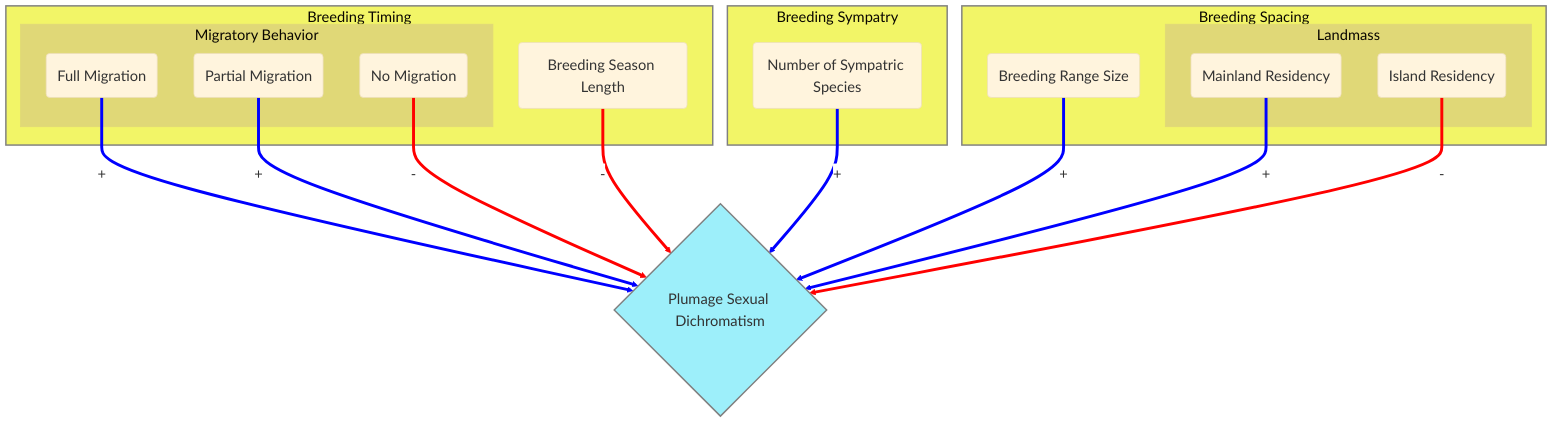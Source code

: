 %%{init: {'theme':'base', 'themeVariables':{'fontSize': '20px', 'textColor': 'black', 'fontFamily':'lato', 'edgeLabelBackground':'white'}}}%%

graph TD
    subgraph BTI["Breeding Timing"]
        subgraph MB["Migratory Behavior"]
            A1(Full Migration)
            A2(Partial Migration)
            A3(No Migration)
        end
        A4(Breeding Season Length)
    end

    subgraph BSY["Breeding Sympatry"]
        B1(Number of Sympatric Species)
    end

    subgraph BSP["Breeding Spacing"]
        C1(Breeding Range Size)
        subgraph LM["Landmass"]
            C2(Mainland Residency)
            C3(Island Residency)
        end
    end

    PSD{Plumage Sexual Dichromatism}
        A1--"+"-->PSD
        A2--"+"-->PSD
        A3--"-"-->PSD
        A4--"-"-->PSD
        B1--"+"-->PSD
        C1--"+"-->PSD
        C2--"+"-->PSD
        C3--"-"-->PSD

style MB fill:#e0d877, stroke:#e0d877;
style LM fill:#e0d877, stroke:#e0d877;
style BTI fill:#f2f567,stroke:gray,stroke-width:2px;
style BSY fill:#f2f567,stroke:gray,stroke-width:2px;
style BSP fill:#f2f567,stroke:gray,stroke-width:2px;
style PSD fill:#9deffa,stroke:gray,stroke-width:2px;

linkStyle 0 stroke-width:4px,stroke:blue;
linkStyle 1 stroke-width:4px,stroke:blue;
linkStyle 2 stroke-width:4px,stroke:red;
linkStyle 3 stroke-width:4px,stroke:red;
linkStyle 4 stroke-width:4px,stroke:blue;
linkStyle 5 stroke-width:4px,stroke:blue;
linkStyle 6 stroke-width:4px,stroke:blue;
linkStyle 7 stroke-width:4px,stroke:red;